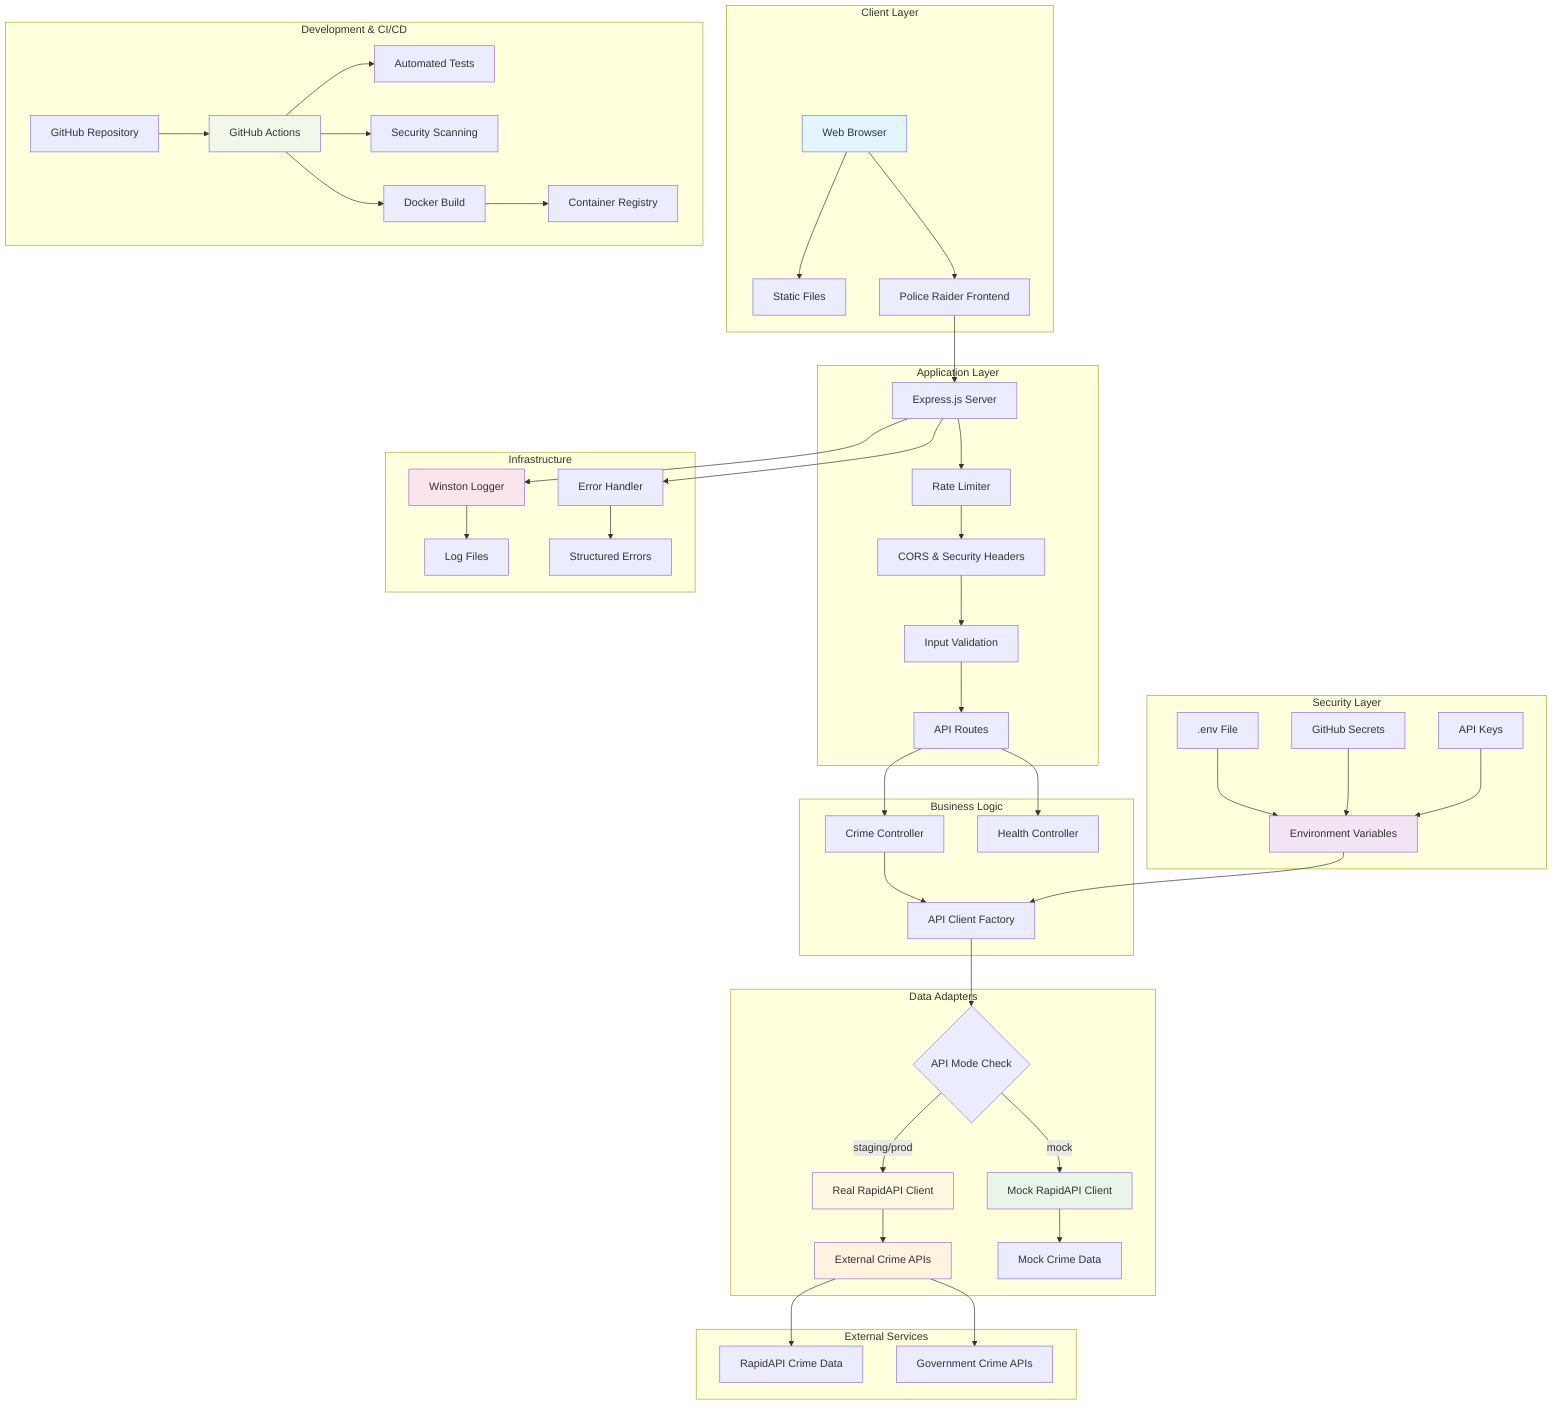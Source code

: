 graph TB
    subgraph "Client Layer"
        A[Web Browser] --> B[Static Files]
        A --> C[Police Raider Frontend]
    end
    
    subgraph "Application Layer"
        C --> D[Express.js Server]
        D --> E[Rate Limiter]
        E --> F[CORS & Security Headers]
        F --> G[Input Validation]
        G --> H[API Routes]
    end
    
    subgraph "Business Logic"
        H --> I[Crime Controller]
        H --> J[Health Controller]
        I --> K[API Client Factory]
    end
    
    subgraph "Data Adapters"
        K --> L{API Mode Check}
        L -->|mock| M[Mock RapidAPI Client]
        L -->|staging/prod| N[Real RapidAPI Client]
        N --> O[External Crime APIs]
        M --> P[Mock Crime Data]
    end
    
    subgraph "Infrastructure"
        D --> Q[Winston Logger]
        D --> R[Error Handler]
        Q --> S[Log Files]
        R --> T[Structured Errors]
    end
    
    subgraph "Security Layer"
        U[Environment Variables] --> K
        V[.env File] --> U
        W[GitHub Secrets] --> U
        X[API Keys] --> U
    end
    
    subgraph "External Services"
        O --> Y[RapidAPI Crime Data]
        O --> Z[Government Crime APIs]
    end
    
    subgraph "Development & CI/CD"
        AA[GitHub Repository] --> BB[GitHub Actions]
        BB --> CC[Automated Tests]
        BB --> DD[Security Scanning]
        BB --> EE[Docker Build]
        EE --> FF[Container Registry]
    end
    
    style A fill:#e1f5fe
    style O fill:#fff3e0
    style U fill:#f3e5f5
    style M fill:#e8f5e8
    style N fill:#fff8e1
    style Q fill:#fce4ec
    style BB fill:#f1f8e9